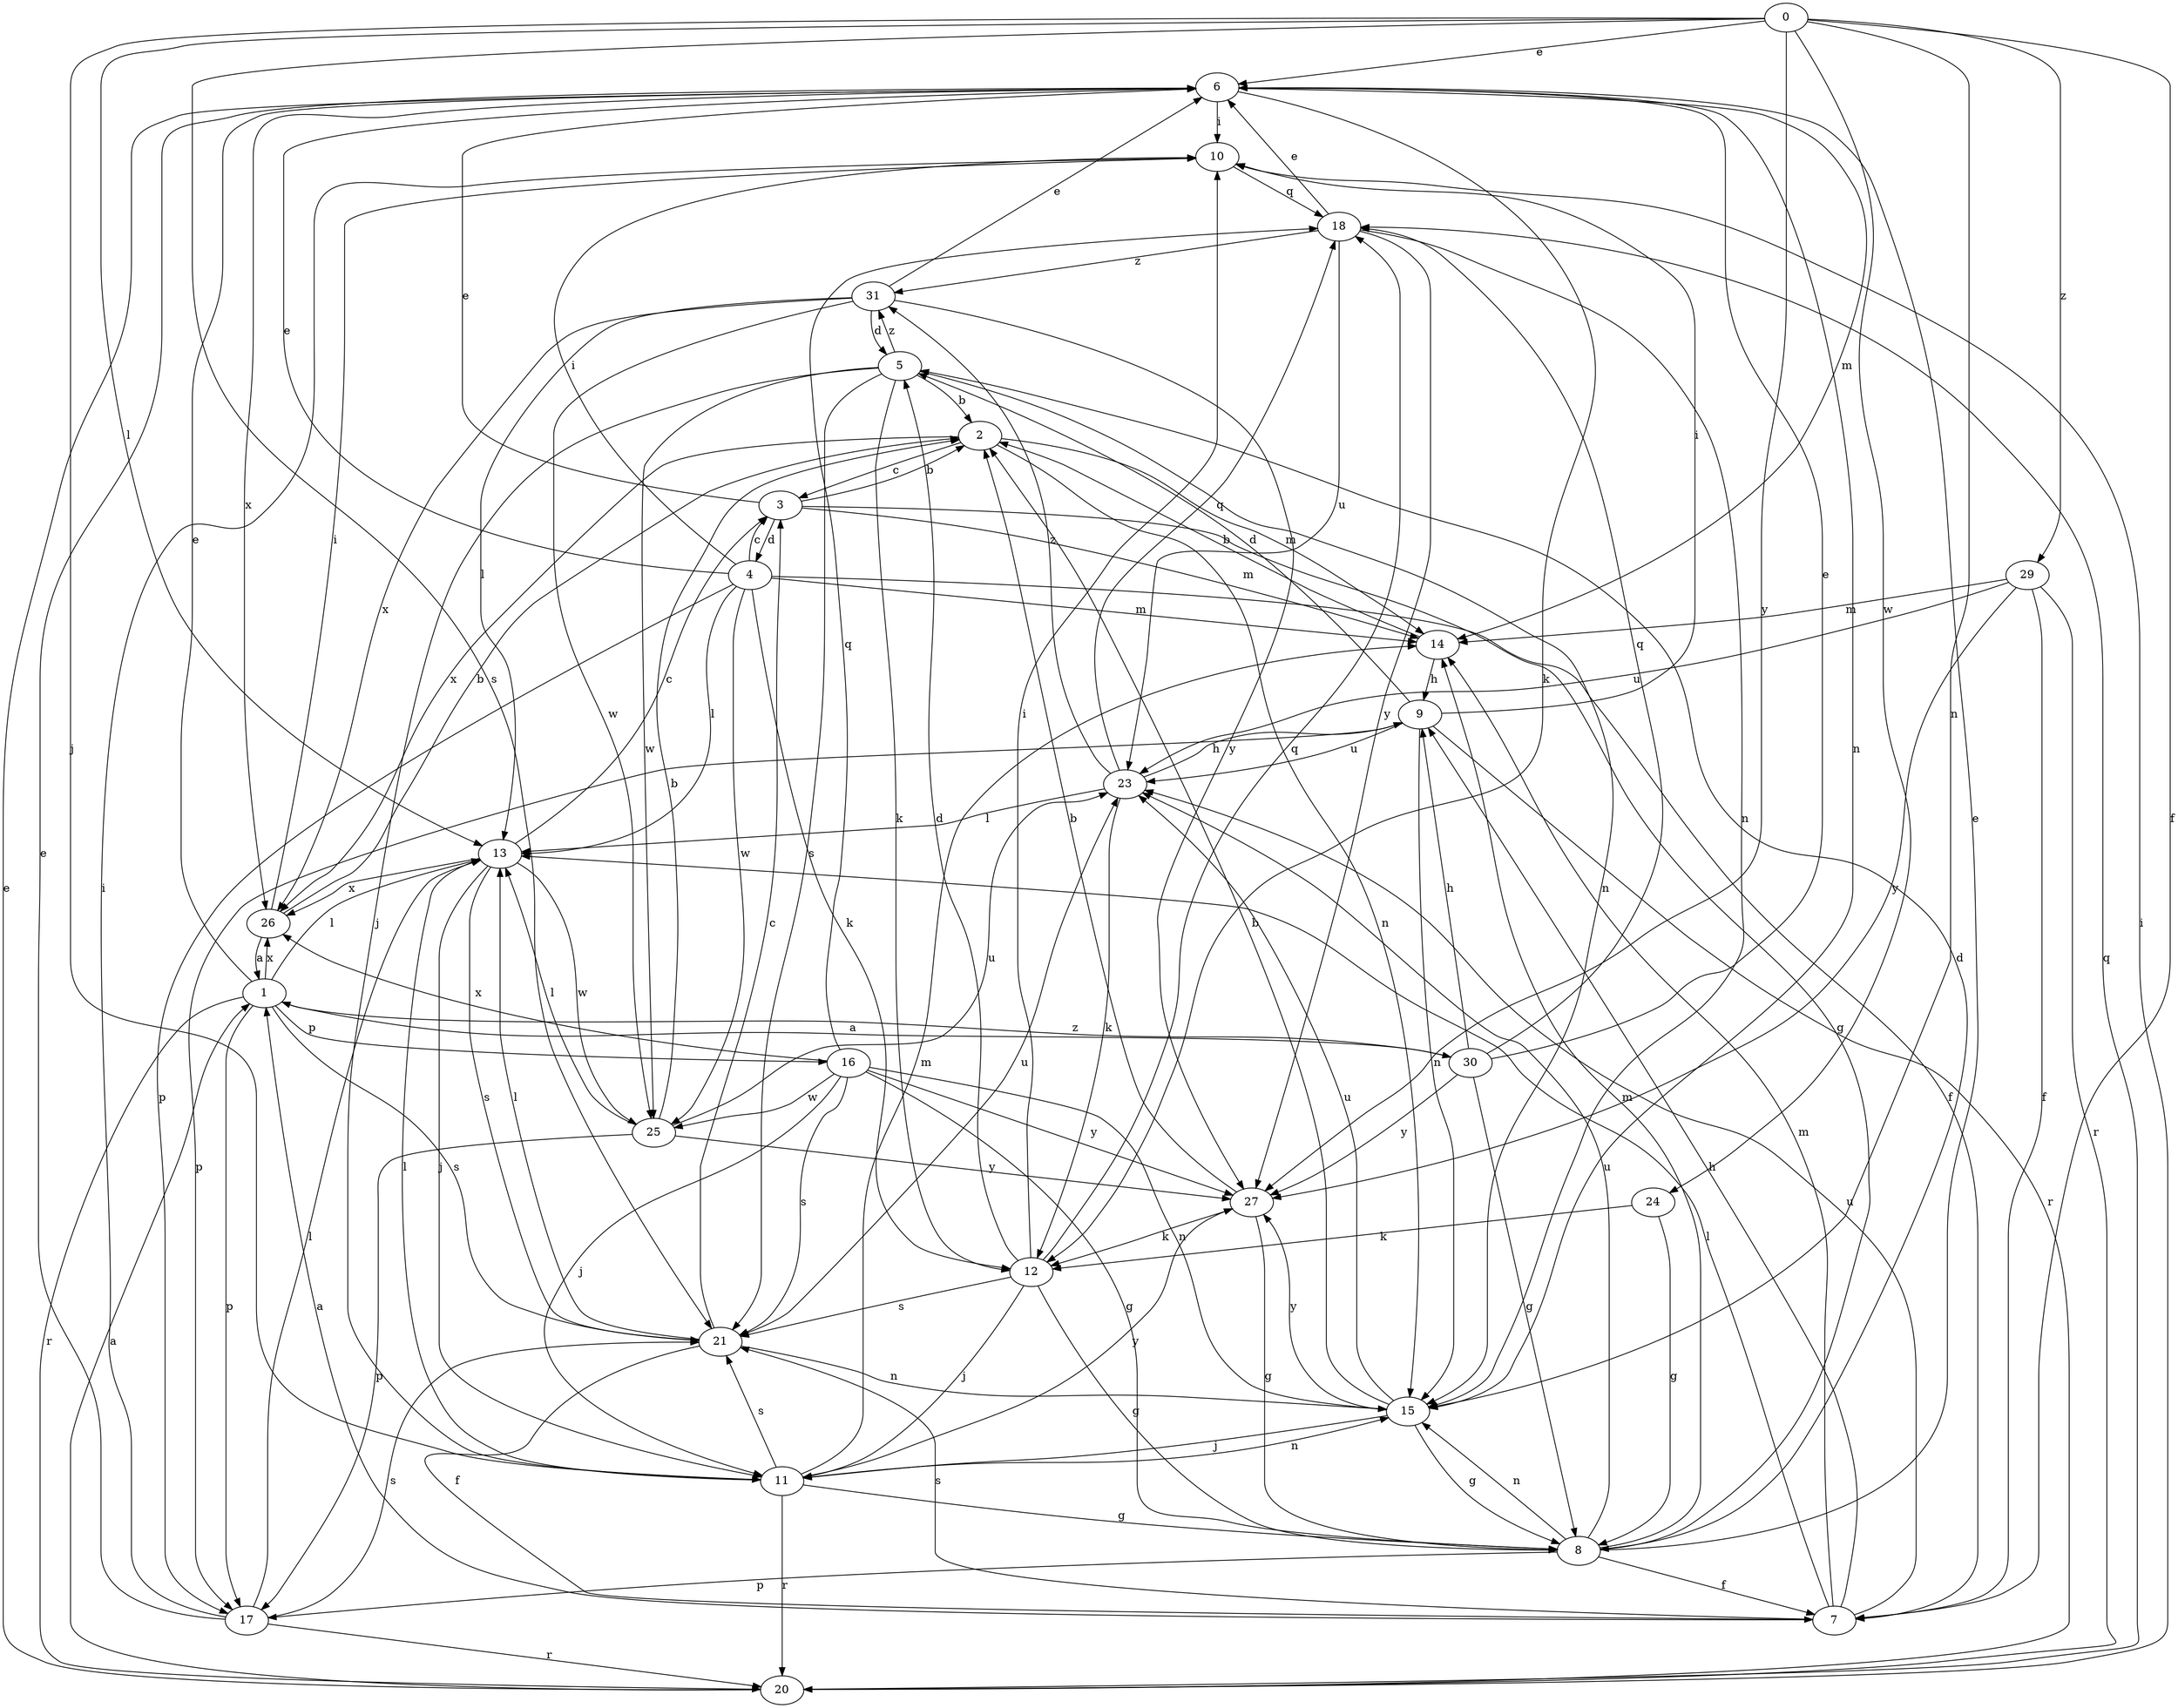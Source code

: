 strict digraph  {
0;
1;
2;
3;
4;
5;
6;
7;
8;
9;
10;
11;
12;
13;
14;
15;
16;
17;
18;
20;
21;
23;
24;
25;
26;
27;
29;
30;
31;
0 -> 6  [label=e];
0 -> 7  [label=f];
0 -> 11  [label=j];
0 -> 13  [label=l];
0 -> 15  [label=n];
0 -> 21  [label=s];
0 -> 24  [label=w];
0 -> 27  [label=y];
0 -> 29  [label=z];
1 -> 6  [label=e];
1 -> 13  [label=l];
1 -> 16  [label=p];
1 -> 17  [label=p];
1 -> 20  [label=r];
1 -> 21  [label=s];
1 -> 26  [label=x];
1 -> 30  [label=z];
2 -> 3  [label=c];
2 -> 14  [label=m];
2 -> 15  [label=n];
2 -> 26  [label=x];
3 -> 2  [label=b];
3 -> 4  [label=d];
3 -> 6  [label=e];
3 -> 8  [label=g];
3 -> 14  [label=m];
4 -> 3  [label=c];
4 -> 6  [label=e];
4 -> 7  [label=f];
4 -> 10  [label=i];
4 -> 12  [label=k];
4 -> 13  [label=l];
4 -> 14  [label=m];
4 -> 17  [label=p];
4 -> 25  [label=w];
5 -> 2  [label=b];
5 -> 11  [label=j];
5 -> 12  [label=k];
5 -> 15  [label=n];
5 -> 21  [label=s];
5 -> 25  [label=w];
5 -> 31  [label=z];
6 -> 10  [label=i];
6 -> 12  [label=k];
6 -> 14  [label=m];
6 -> 15  [label=n];
6 -> 26  [label=x];
7 -> 1  [label=a];
7 -> 9  [label=h];
7 -> 13  [label=l];
7 -> 14  [label=m];
7 -> 21  [label=s];
7 -> 23  [label=u];
8 -> 5  [label=d];
8 -> 6  [label=e];
8 -> 7  [label=f];
8 -> 14  [label=m];
8 -> 15  [label=n];
8 -> 17  [label=p];
8 -> 23  [label=u];
9 -> 5  [label=d];
9 -> 10  [label=i];
9 -> 15  [label=n];
9 -> 17  [label=p];
9 -> 20  [label=r];
9 -> 23  [label=u];
10 -> 18  [label=q];
11 -> 8  [label=g];
11 -> 13  [label=l];
11 -> 14  [label=m];
11 -> 15  [label=n];
11 -> 20  [label=r];
11 -> 21  [label=s];
11 -> 27  [label=y];
12 -> 5  [label=d];
12 -> 8  [label=g];
12 -> 10  [label=i];
12 -> 11  [label=j];
12 -> 18  [label=q];
12 -> 21  [label=s];
13 -> 3  [label=c];
13 -> 11  [label=j];
13 -> 21  [label=s];
13 -> 25  [label=w];
13 -> 26  [label=x];
14 -> 2  [label=b];
14 -> 9  [label=h];
15 -> 2  [label=b];
15 -> 8  [label=g];
15 -> 11  [label=j];
15 -> 23  [label=u];
15 -> 27  [label=y];
16 -> 8  [label=g];
16 -> 11  [label=j];
16 -> 15  [label=n];
16 -> 18  [label=q];
16 -> 21  [label=s];
16 -> 25  [label=w];
16 -> 26  [label=x];
16 -> 27  [label=y];
17 -> 6  [label=e];
17 -> 10  [label=i];
17 -> 13  [label=l];
17 -> 20  [label=r];
17 -> 21  [label=s];
18 -> 6  [label=e];
18 -> 15  [label=n];
18 -> 23  [label=u];
18 -> 27  [label=y];
18 -> 31  [label=z];
20 -> 1  [label=a];
20 -> 6  [label=e];
20 -> 10  [label=i];
20 -> 18  [label=q];
21 -> 3  [label=c];
21 -> 7  [label=f];
21 -> 13  [label=l];
21 -> 15  [label=n];
21 -> 23  [label=u];
23 -> 9  [label=h];
23 -> 12  [label=k];
23 -> 13  [label=l];
23 -> 18  [label=q];
23 -> 31  [label=z];
24 -> 8  [label=g];
24 -> 12  [label=k];
25 -> 2  [label=b];
25 -> 13  [label=l];
25 -> 17  [label=p];
25 -> 23  [label=u];
25 -> 27  [label=y];
26 -> 1  [label=a];
26 -> 2  [label=b];
26 -> 10  [label=i];
27 -> 2  [label=b];
27 -> 8  [label=g];
27 -> 12  [label=k];
29 -> 7  [label=f];
29 -> 14  [label=m];
29 -> 20  [label=r];
29 -> 23  [label=u];
29 -> 27  [label=y];
30 -> 1  [label=a];
30 -> 6  [label=e];
30 -> 8  [label=g];
30 -> 9  [label=h];
30 -> 18  [label=q];
30 -> 27  [label=y];
31 -> 5  [label=d];
31 -> 6  [label=e];
31 -> 13  [label=l];
31 -> 25  [label=w];
31 -> 26  [label=x];
31 -> 27  [label=y];
}
